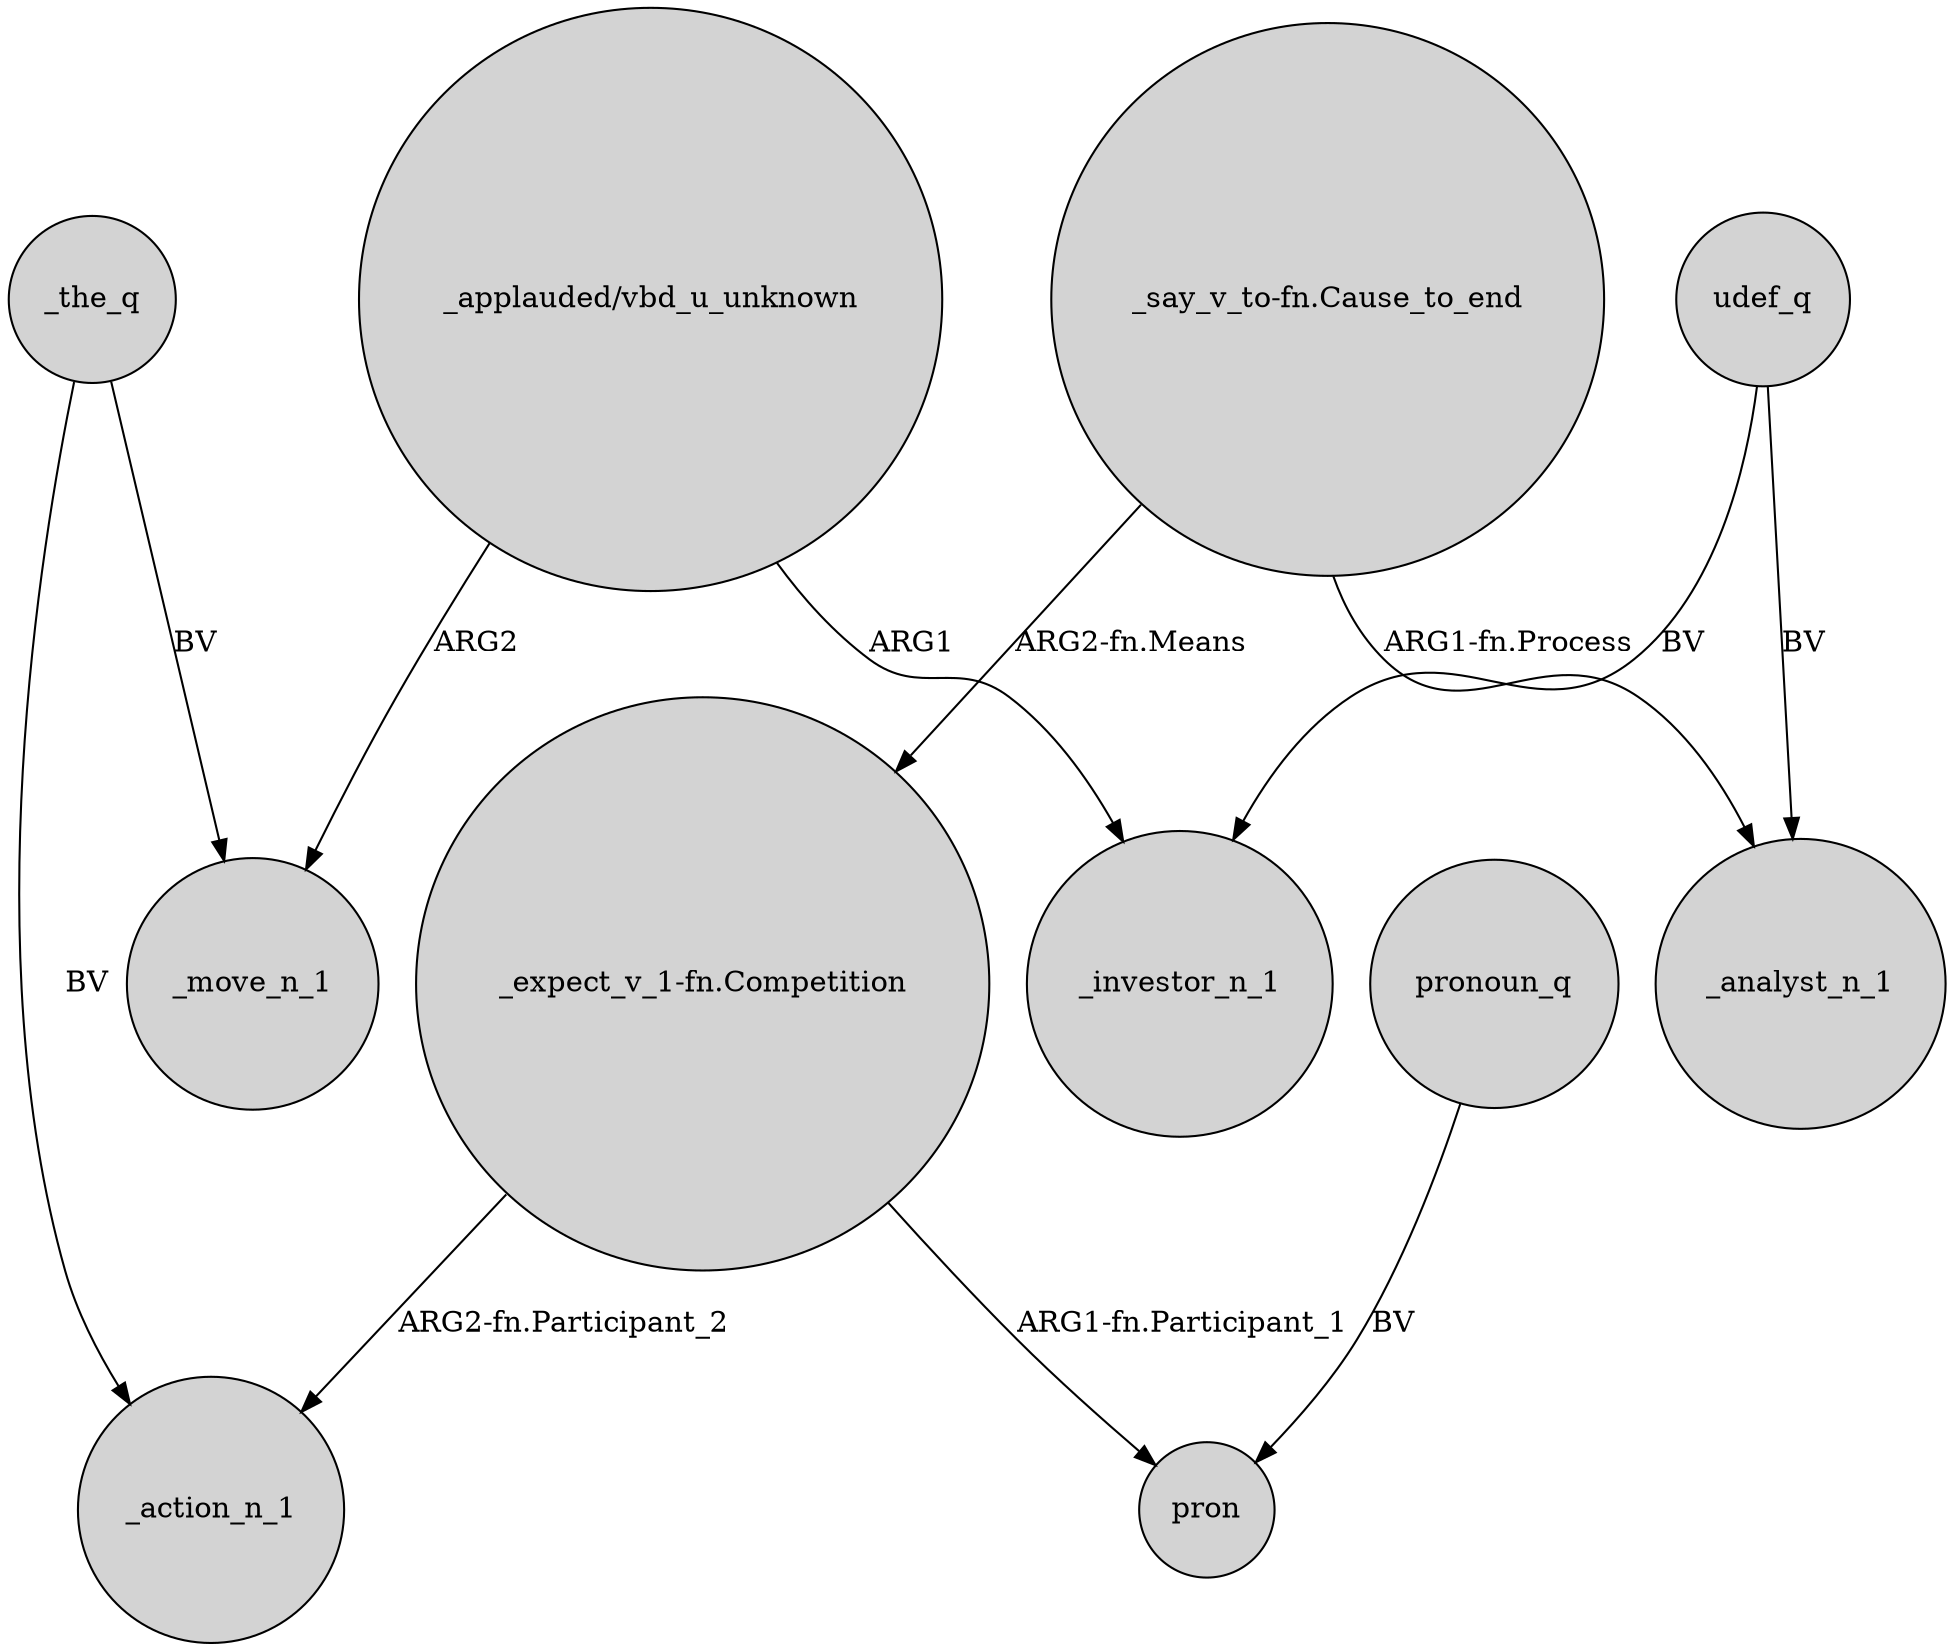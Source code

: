 digraph {
	node [shape=circle style=filled]
	"_applauded/vbd_u_unknown" -> _move_n_1 [label=ARG2]
	udef_q -> _investor_n_1 [label=BV]
	"_applauded/vbd_u_unknown" -> _investor_n_1 [label=ARG1]
	udef_q -> _analyst_n_1 [label=BV]
	_the_q -> _action_n_1 [label=BV]
	"_say_v_to-fn.Cause_to_end" -> _analyst_n_1 [label="ARG1-fn.Process"]
	"_say_v_to-fn.Cause_to_end" -> "_expect_v_1-fn.Competition" [label="ARG2-fn.Means"]
	_the_q -> _move_n_1 [label=BV]
	pronoun_q -> pron [label=BV]
	"_expect_v_1-fn.Competition" -> _action_n_1 [label="ARG2-fn.Participant_2"]
	"_expect_v_1-fn.Competition" -> pron [label="ARG1-fn.Participant_1"]
}
